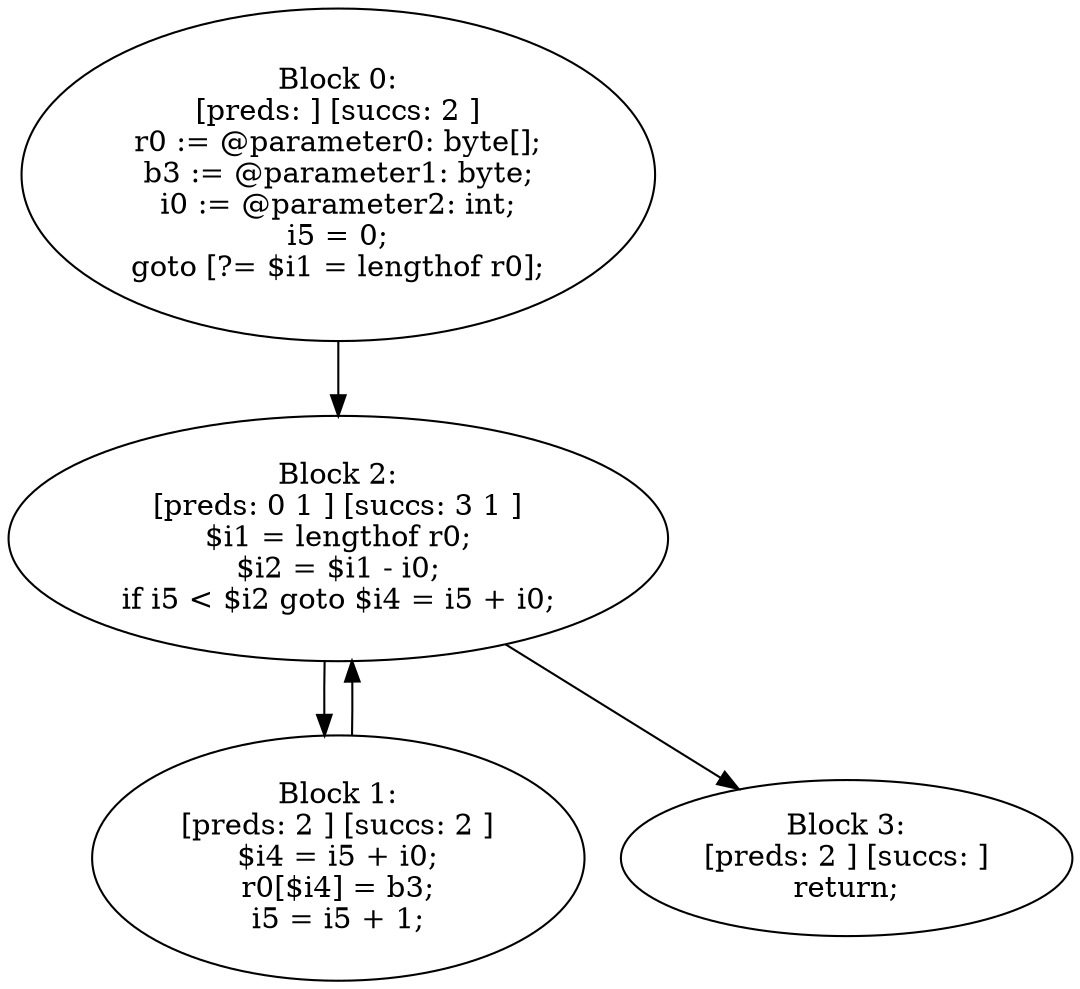 digraph "unitGraph" {
    "Block 0:
[preds: ] [succs: 2 ]
r0 := @parameter0: byte[];
b3 := @parameter1: byte;
i0 := @parameter2: int;
i5 = 0;
goto [?= $i1 = lengthof r0];
"
    "Block 1:
[preds: 2 ] [succs: 2 ]
$i4 = i5 + i0;
r0[$i4] = b3;
i5 = i5 + 1;
"
    "Block 2:
[preds: 0 1 ] [succs: 3 1 ]
$i1 = lengthof r0;
$i2 = $i1 - i0;
if i5 < $i2 goto $i4 = i5 + i0;
"
    "Block 3:
[preds: 2 ] [succs: ]
return;
"
    "Block 0:
[preds: ] [succs: 2 ]
r0 := @parameter0: byte[];
b3 := @parameter1: byte;
i0 := @parameter2: int;
i5 = 0;
goto [?= $i1 = lengthof r0];
"->"Block 2:
[preds: 0 1 ] [succs: 3 1 ]
$i1 = lengthof r0;
$i2 = $i1 - i0;
if i5 < $i2 goto $i4 = i5 + i0;
";
    "Block 1:
[preds: 2 ] [succs: 2 ]
$i4 = i5 + i0;
r0[$i4] = b3;
i5 = i5 + 1;
"->"Block 2:
[preds: 0 1 ] [succs: 3 1 ]
$i1 = lengthof r0;
$i2 = $i1 - i0;
if i5 < $i2 goto $i4 = i5 + i0;
";
    "Block 2:
[preds: 0 1 ] [succs: 3 1 ]
$i1 = lengthof r0;
$i2 = $i1 - i0;
if i5 < $i2 goto $i4 = i5 + i0;
"->"Block 3:
[preds: 2 ] [succs: ]
return;
";
    "Block 2:
[preds: 0 1 ] [succs: 3 1 ]
$i1 = lengthof r0;
$i2 = $i1 - i0;
if i5 < $i2 goto $i4 = i5 + i0;
"->"Block 1:
[preds: 2 ] [succs: 2 ]
$i4 = i5 + i0;
r0[$i4] = b3;
i5 = i5 + 1;
";
}
